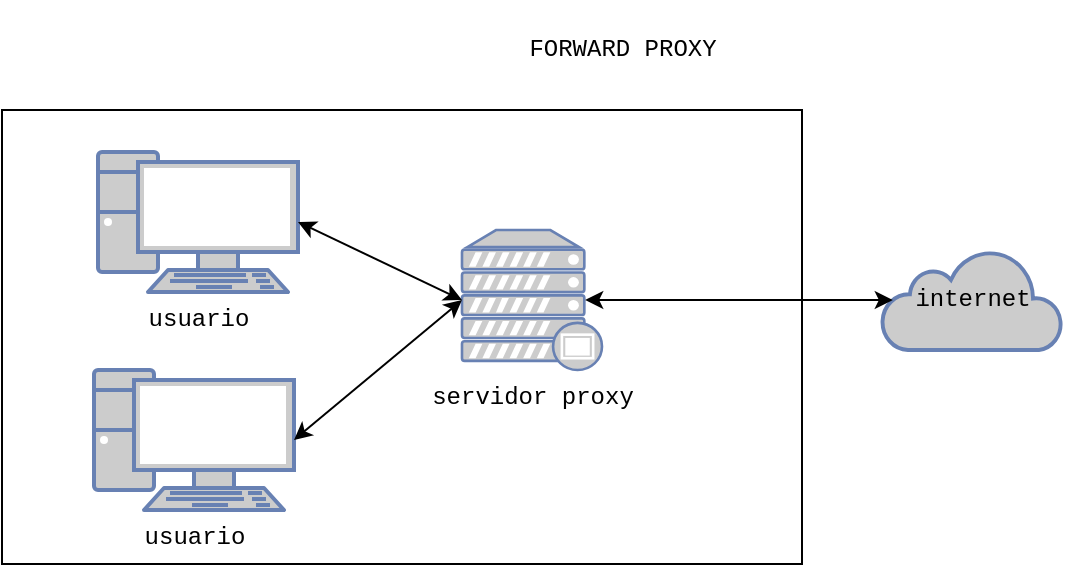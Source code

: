 <mxfile version="13.1.14" type="device"><diagram id="3ojHJEMFWZCMlI43acZL" name="Page-1"><mxGraphModel dx="862" dy="426" grid="0" gridSize="10" guides="1" tooltips="1" connect="1" arrows="1" fold="1" page="1" pageScale="1" pageWidth="827" pageHeight="1169" math="0" shadow="0"><root><mxCell id="0"/><mxCell id="1" parent="0"/><mxCell id="meK05da2vC2XKN7QDADS-5" value="" style="rounded=0;whiteSpace=wrap;html=1;fontFamily=Courier New;fontColor=#000000;fillColor=none;" vertex="1" parent="1"><mxGeometry x="120" y="90" width="400" height="227" as="geometry"/></mxCell><mxCell id="meK05da2vC2XKN7QDADS-1" value="&lt;font&gt;usuario&lt;/font&gt;" style="fontColor=#000000;verticalAlign=top;verticalLabelPosition=bottom;labelPosition=center;align=center;html=1;outlineConnect=0;fillColor=#CCCCCC;strokeColor=#6881B3;gradientColor=none;gradientDirection=north;strokeWidth=2;shape=mxgraph.networks.pc;fontFamily=Courier New;" vertex="1" parent="1"><mxGeometry x="168" y="111" width="100" height="70" as="geometry"/></mxCell><mxCell id="meK05da2vC2XKN7QDADS-3" value="servidor proxy" style="fontColor=#000000;verticalAlign=top;verticalLabelPosition=bottom;labelPosition=center;align=center;html=1;outlineConnect=0;fillColor=#CCCCCC;strokeColor=#6881B3;gradientColor=none;gradientDirection=north;strokeWidth=2;shape=mxgraph.networks.proxy_server;fontFamily=Courier New;" vertex="1" parent="1"><mxGeometry x="350" y="150" width="70" height="70" as="geometry"/></mxCell><mxCell id="meK05da2vC2XKN7QDADS-4" value="internet" style="html=1;outlineConnect=0;fillColor=#CCCCCC;strokeColor=#6881B3;gradientColor=none;gradientDirection=north;strokeWidth=2;shape=mxgraph.networks.cloud;fontColor=#000000;fontFamily=Courier New;" vertex="1" parent="1"><mxGeometry x="560" y="160" width="90" height="50" as="geometry"/></mxCell><mxCell id="meK05da2vC2XKN7QDADS-6" value="" style="endArrow=classic;html=1;fontFamily=Courier New;fontColor=#000000;exitX=1;exitY=0.5;exitDx=0;exitDy=0;exitPerimeter=0;entryX=0;entryY=0.5;entryDx=0;entryDy=0;entryPerimeter=0;startArrow=classic;startFill=1;" edge="1" parent="1" source="meK05da2vC2XKN7QDADS-1" target="meK05da2vC2XKN7QDADS-3"><mxGeometry width="50" height="50" relative="1" as="geometry"><mxPoint x="390" y="250" as="sourcePoint"/><mxPoint x="440" y="200" as="targetPoint"/></mxGeometry></mxCell><mxCell id="meK05da2vC2XKN7QDADS-7" value="" style="endArrow=classic;html=1;fontFamily=Courier New;fontColor=#000000;entryX=0.06;entryY=0.5;entryDx=0;entryDy=0;entryPerimeter=0;exitX=0.88;exitY=0.5;exitDx=0;exitDy=0;exitPerimeter=0;startArrow=classic;startFill=1;" edge="1" parent="1" source="meK05da2vC2XKN7QDADS-3" target="meK05da2vC2XKN7QDADS-4"><mxGeometry width="50" height="50" relative="1" as="geometry"><mxPoint x="390" y="250" as="sourcePoint"/><mxPoint x="440" y="200" as="targetPoint"/></mxGeometry></mxCell><mxCell id="meK05da2vC2XKN7QDADS-8" value="FORWARD PROXY" style="text;html=1;strokeColor=none;fillColor=none;align=center;verticalAlign=middle;whiteSpace=wrap;rounded=0;fontFamily=Courier New;fontColor=#000000;" vertex="1" parent="1"><mxGeometry x="372" y="35" width="117" height="50" as="geometry"/></mxCell><mxCell id="meK05da2vC2XKN7QDADS-9" value="&lt;font&gt;usuario&lt;/font&gt;" style="fontColor=#000000;verticalAlign=top;verticalLabelPosition=bottom;labelPosition=center;align=center;html=1;outlineConnect=0;fillColor=#CCCCCC;strokeColor=#6881B3;gradientColor=none;gradientDirection=north;strokeWidth=2;shape=mxgraph.networks.pc;fontFamily=Courier New;" vertex="1" parent="1"><mxGeometry x="166" y="220" width="100" height="70" as="geometry"/></mxCell><mxCell id="meK05da2vC2XKN7QDADS-10" value="" style="endArrow=classic;html=1;fontFamily=Courier New;fontColor=#000000;exitX=1;exitY=0.5;exitDx=0;exitDy=0;exitPerimeter=0;entryX=0;entryY=0.5;entryDx=0;entryDy=0;entryPerimeter=0;startArrow=classic;startFill=1;" edge="1" parent="1" source="meK05da2vC2XKN7QDADS-9" target="meK05da2vC2XKN7QDADS-3"><mxGeometry width="50" height="50" relative="1" as="geometry"><mxPoint x="387" y="227" as="sourcePoint"/><mxPoint x="437" y="177" as="targetPoint"/></mxGeometry></mxCell></root></mxGraphModel></diagram></mxfile>
